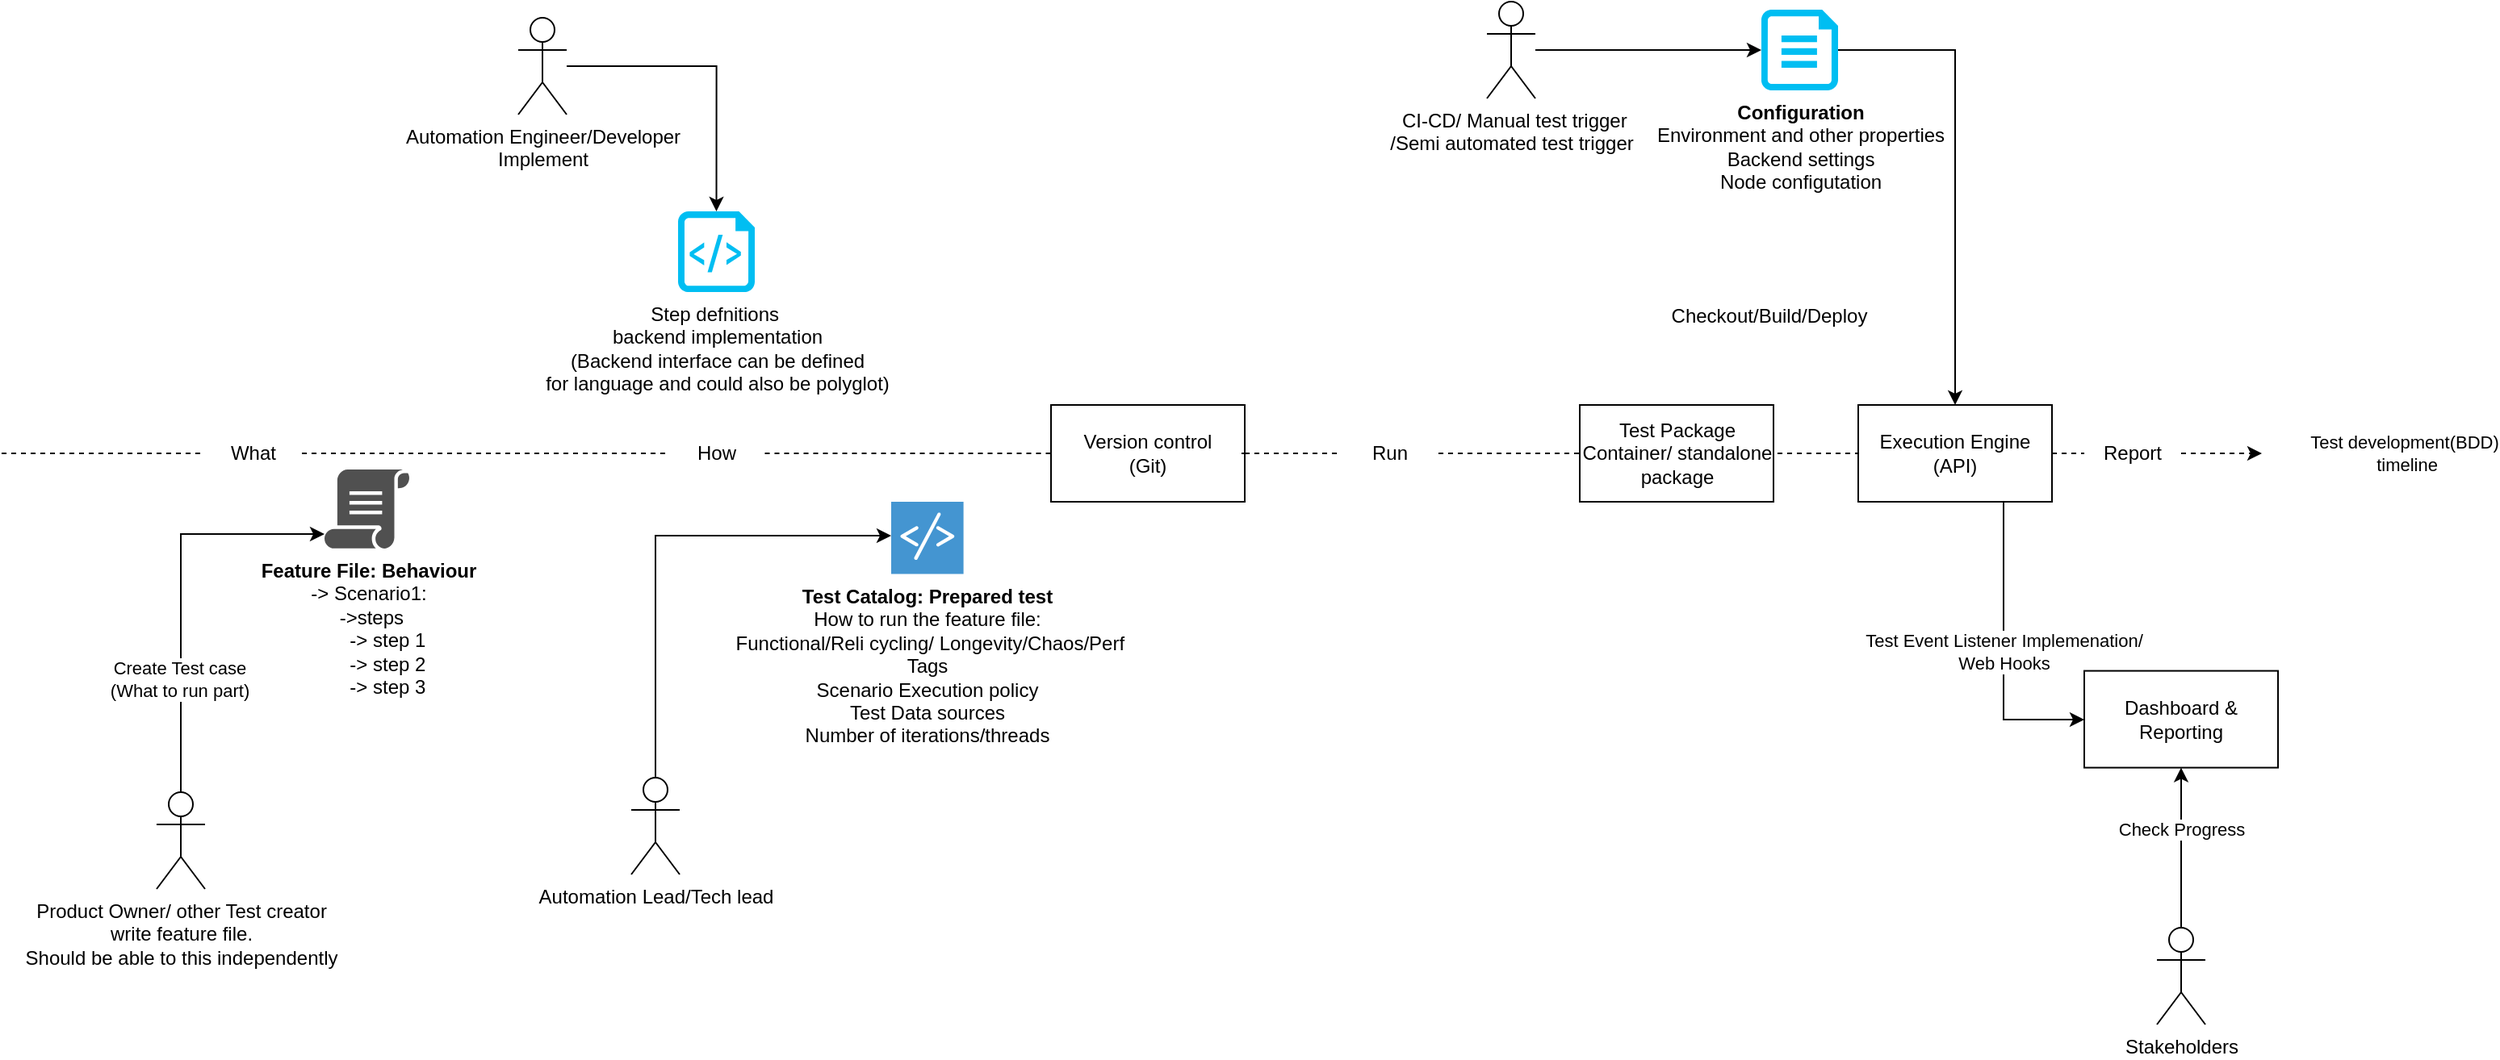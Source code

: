 <mxfile version="18.0.1" type="device"><diagram id="Na-n-8jODF6wYgWkGe8d" name="Usecases: Big Picture"><mxGraphModel dx="1778" dy="1071" grid="1" gridSize="10" guides="1" tooltips="1" connect="1" arrows="1" fold="1" page="1" pageScale="1" pageWidth="827" pageHeight="1169" math="0" shadow="0"><root><mxCell id="0"/><mxCell id="1" parent="0"/><mxCell id="OWB6A4aaFeLVRW4sDC19-1" value="&lt;b&gt;Feature File: Behaviour&lt;/b&gt;&lt;br&gt;-&amp;gt; Scenario1:&lt;br&gt;&amp;nbsp;-&amp;gt;steps&lt;br&gt;&amp;nbsp; &amp;nbsp; &amp;nbsp; &amp;nbsp;-&amp;gt; step 1&lt;br&gt;&amp;nbsp; &amp;nbsp; &amp;nbsp; &amp;nbsp;-&amp;gt; step 2&lt;br&gt;&amp;nbsp; &amp;nbsp; &amp;nbsp; &amp;nbsp;-&amp;gt; step 3" style="sketch=0;pointerEvents=1;shadow=0;dashed=0;html=1;strokeColor=none;fillColor=#505050;labelPosition=center;verticalLabelPosition=bottom;verticalAlign=top;outlineConnect=0;align=center;shape=mxgraph.office.concepts.script;" vertex="1" parent="1"><mxGeometry x="210" y="300" width="53" height="49" as="geometry"/></mxCell><mxCell id="OWB6A4aaFeLVRW4sDC19-2" value="Test development(BDD)&lt;br&gt;&amp;nbsp;timeline" style="endArrow=classic;html=1;rounded=0;dashed=1;startArrow=none;" edge="1" parent="1" source="OWB6A4aaFeLVRW4sDC19-47"><mxGeometry x="1" y="88" width="50" height="50" relative="1" as="geometry"><mxPoint x="854" y="290" as="sourcePoint"/><mxPoint x="1410" y="290" as="targetPoint"/><mxPoint x="88" y="88" as="offset"/></mxGeometry></mxCell><mxCell id="OWB6A4aaFeLVRW4sDC19-5" value="Create Test case&lt;br&gt;(What to run part)" style="edgeStyle=orthogonalEdgeStyle;rounded=0;orthogonalLoop=1;jettySize=auto;html=1;" edge="1" parent="1" source="OWB6A4aaFeLVRW4sDC19-3" target="OWB6A4aaFeLVRW4sDC19-1"><mxGeometry x="-0.438" y="1" relative="1" as="geometry"><Array as="points"><mxPoint x="121" y="340"/></Array><mxPoint as="offset"/></mxGeometry></mxCell><mxCell id="OWB6A4aaFeLVRW4sDC19-3" value="Product Owner/ other Test creator&lt;br&gt;write feature file.&lt;br&gt;Should be able to this independently" style="shape=umlActor;verticalLabelPosition=bottom;verticalAlign=top;html=1;outlineConnect=0;" vertex="1" parent="1"><mxGeometry x="106" y="500" width="30" height="60" as="geometry"/></mxCell><mxCell id="OWB6A4aaFeLVRW4sDC19-8" value="&lt;b&gt;Test Catalog: Prepared test&lt;/b&gt;&lt;br&gt;How to run the feature file:&lt;br&gt;&amp;nbsp;Functional/Reli cycling/ Longevity/Chaos/Perf&lt;br&gt;Tags&lt;br&gt;Scenario Execution policy&lt;br&gt;Test Data sources&lt;br&gt;Number of iterations/threads" style="shadow=0;dashed=0;html=1;strokeColor=none;fillColor=#4495D1;labelPosition=center;verticalLabelPosition=bottom;verticalAlign=top;align=center;outlineConnect=0;shape=mxgraph.veeam.script;" vertex="1" parent="1"><mxGeometry x="561" y="320" width="44.8" height="44.8" as="geometry"/></mxCell><mxCell id="OWB6A4aaFeLVRW4sDC19-9" value="Step defnitions&amp;nbsp;&lt;br&gt;backend implementation&lt;br&gt;(Backend interface can be defined&lt;br&gt;for language and could also be polyglot)" style="verticalLabelPosition=bottom;html=1;verticalAlign=top;align=center;strokeColor=none;fillColor=#00BEF2;shape=mxgraph.azure.script_file;pointerEvents=1;" vertex="1" parent="1"><mxGeometry x="429" y="140" width="47.5" height="50" as="geometry"/></mxCell><mxCell id="OWB6A4aaFeLVRW4sDC19-16" style="edgeStyle=orthogonalEdgeStyle;rounded=0;orthogonalLoop=1;jettySize=auto;html=1;entryX=0.5;entryY=0;entryDx=0;entryDy=0;entryPerimeter=0;" edge="1" parent="1" source="OWB6A4aaFeLVRW4sDC19-12" target="OWB6A4aaFeLVRW4sDC19-9"><mxGeometry relative="1" as="geometry"/></mxCell><mxCell id="OWB6A4aaFeLVRW4sDC19-12" value="Automation Engineer/Developer&lt;br&gt;Implement" style="shape=umlActor;verticalLabelPosition=bottom;verticalAlign=top;html=1;outlineConnect=0;" vertex="1" parent="1"><mxGeometry x="330" y="20" width="30" height="60" as="geometry"/></mxCell><mxCell id="OWB6A4aaFeLVRW4sDC19-18" style="edgeStyle=orthogonalEdgeStyle;rounded=0;orthogonalLoop=1;jettySize=auto;html=1;" edge="1" parent="1" source="OWB6A4aaFeLVRW4sDC19-17" target="OWB6A4aaFeLVRW4sDC19-8"><mxGeometry relative="1" as="geometry"><Array as="points"><mxPoint x="415" y="341"/></Array></mxGeometry></mxCell><mxCell id="OWB6A4aaFeLVRW4sDC19-17" value="Automation Lead/Tech lead" style="shape=umlActor;verticalLabelPosition=bottom;verticalAlign=top;html=1;outlineConnect=0;" vertex="1" parent="1"><mxGeometry x="400" y="491" width="30" height="60" as="geometry"/></mxCell><mxCell id="OWB6A4aaFeLVRW4sDC19-32" style="edgeStyle=orthogonalEdgeStyle;rounded=0;orthogonalLoop=1;jettySize=auto;html=1;" edge="1" parent="1" source="OWB6A4aaFeLVRW4sDC19-19" target="OWB6A4aaFeLVRW4sDC19-21"><mxGeometry relative="1" as="geometry"/></mxCell><mxCell id="OWB6A4aaFeLVRW4sDC19-19" value="&amp;nbsp;CI-CD/ Manual test trigger&lt;br&gt;/Semi automated test trigger" style="shape=umlActor;verticalLabelPosition=bottom;verticalAlign=top;html=1;outlineConnect=0;" vertex="1" parent="1"><mxGeometry x="930" y="10" width="30" height="60" as="geometry"/></mxCell><mxCell id="OWB6A4aaFeLVRW4sDC19-31" style="edgeStyle=orthogonalEdgeStyle;rounded=0;orthogonalLoop=1;jettySize=auto;html=1;" edge="1" parent="1" source="OWB6A4aaFeLVRW4sDC19-21" target="OWB6A4aaFeLVRW4sDC19-29"><mxGeometry relative="1" as="geometry"><Array as="points"><mxPoint x="1220" y="40"/></Array></mxGeometry></mxCell><mxCell id="OWB6A4aaFeLVRW4sDC19-21" value="&lt;b&gt;Configuration&lt;/b&gt;&lt;br&gt;Environment and other properties&lt;br&gt;Backend settings&lt;br&gt;Node configutation" style="verticalLabelPosition=bottom;html=1;verticalAlign=top;align=center;strokeColor=none;fillColor=#00BEF2;shape=mxgraph.azure.cloud_services_configuration_file;pointerEvents=1;" vertex="1" parent="1"><mxGeometry x="1100" y="15" width="47.5" height="50" as="geometry"/></mxCell><mxCell id="OWB6A4aaFeLVRW4sDC19-22" value="" style="endArrow=none;html=1;rounded=0;dashed=1;startArrow=none;" edge="1" parent="1" source="OWB6A4aaFeLVRW4sDC19-35" target="OWB6A4aaFeLVRW4sDC19-20"><mxGeometry width="50" height="50" relative="1" as="geometry"><mxPoint x="10" y="290" as="sourcePoint"/><mxPoint x="1060" y="290" as="targetPoint"/></mxGeometry></mxCell><mxCell id="OWB6A4aaFeLVRW4sDC19-20" value="&lt;span style=&quot;&quot;&gt;Version control&lt;br&gt;(Git)&lt;br&gt;&lt;/span&gt;" style="rounded=0;whiteSpace=wrap;html=1;" vertex="1" parent="1"><mxGeometry x="660" y="260" width="120" height="60" as="geometry"/></mxCell><mxCell id="OWB6A4aaFeLVRW4sDC19-24" value="" style="endArrow=none;html=1;rounded=0;dashed=1;startArrow=none;" edge="1" parent="1" target="OWB6A4aaFeLVRW4sDC19-20"><mxGeometry x="-1" y="-720" width="50" height="50" relative="1" as="geometry"><mxPoint x="778" y="290" as="sourcePoint"/><mxPoint x="1308" y="290" as="targetPoint"/><mxPoint x="-720" y="-720" as="offset"/></mxGeometry></mxCell><mxCell id="OWB6A4aaFeLVRW4sDC19-28" value="Checkout/Build/Deploy" style="text;html=1;strokeColor=none;fillColor=none;align=center;verticalAlign=middle;whiteSpace=wrap;rounded=0;" vertex="1" parent="1"><mxGeometry x="1050" y="190" width="110" height="30" as="geometry"/></mxCell><mxCell id="OWB6A4aaFeLVRW4sDC19-39" value="Test Event Listener Implemenation/&lt;br&gt;Web Hooks" style="edgeStyle=orthogonalEdgeStyle;rounded=0;orthogonalLoop=1;jettySize=auto;html=1;" edge="1" parent="1" source="OWB6A4aaFeLVRW4sDC19-29" target="OWB6A4aaFeLVRW4sDC19-38"><mxGeometry relative="1" as="geometry"><Array as="points"><mxPoint x="1250" y="455"/></Array></mxGeometry></mxCell><mxCell id="OWB6A4aaFeLVRW4sDC19-29" value="Execution Engine&lt;br&gt;(API)" style="rounded=0;whiteSpace=wrap;html=1;" vertex="1" parent="1"><mxGeometry x="1160" y="260" width="120" height="60" as="geometry"/></mxCell><mxCell id="OWB6A4aaFeLVRW4sDC19-30" value="" style="endArrow=none;html=1;rounded=0;dashed=1;startArrow=none;" edge="1" parent="1" source="OWB6A4aaFeLVRW4sDC19-43" target="OWB6A4aaFeLVRW4sDC19-29"><mxGeometry x="-1" y="-790" width="50" height="50" relative="1" as="geometry"><mxPoint x="780" y="290" as="sourcePoint"/><mxPoint x="1382" y="290" as="targetPoint"/><mxPoint x="-790" y="-790" as="offset"/></mxGeometry></mxCell><mxCell id="OWB6A4aaFeLVRW4sDC19-34" value="&lt;span style=&quot;color: rgb(0, 0, 0); font-family: Helvetica; font-size: 12px; font-style: normal; font-variant-ligatures: normal; font-variant-caps: normal; font-weight: 400; letter-spacing: normal; orphans: 2; text-align: center; text-indent: 0px; text-transform: none; widows: 2; word-spacing: 0px; -webkit-text-stroke-width: 0px; text-decoration-thickness: initial; text-decoration-style: initial; text-decoration-color: initial;&quot;&gt;Test Package&lt;/span&gt;&lt;br style=&quot;color: rgb(0, 0, 0); font-family: Helvetica; font-size: 12px; font-style: normal; font-variant-ligatures: normal; font-variant-caps: normal; font-weight: 400; letter-spacing: normal; orphans: 2; text-align: center; text-indent: 0px; text-transform: none; widows: 2; word-spacing: 0px; -webkit-text-stroke-width: 0px; text-decoration-thickness: initial; text-decoration-style: initial; text-decoration-color: initial;&quot;&gt;&lt;span style=&quot;color: rgb(0, 0, 0); font-family: Helvetica; font-size: 12px; font-style: normal; font-variant-ligatures: normal; font-variant-caps: normal; font-weight: 400; letter-spacing: normal; orphans: 2; text-align: center; text-indent: 0px; text-transform: none; widows: 2; word-spacing: 0px; -webkit-text-stroke-width: 0px; text-decoration-thickness: initial; text-decoration-style: initial; text-decoration-color: initial;&quot;&gt;Container/ standalone package&lt;/span&gt;" style="rounded=0;whiteSpace=wrap;html=1;labelBackgroundColor=none;" vertex="1" parent="1"><mxGeometry x="987.5" y="260" width="120" height="60" as="geometry"/></mxCell><mxCell id="OWB6A4aaFeLVRW4sDC19-10" value="What" style="text;html=1;strokeColor=none;fillColor=none;align=center;verticalAlign=middle;whiteSpace=wrap;rounded=0;" vertex="1" parent="1"><mxGeometry x="136" y="275" width="60" height="30" as="geometry"/></mxCell><mxCell id="OWB6A4aaFeLVRW4sDC19-36" value="" style="endArrow=none;html=1;rounded=0;dashed=1;" edge="1" parent="1" target="OWB6A4aaFeLVRW4sDC19-10"><mxGeometry width="50" height="50" relative="1" as="geometry"><mxPoint x="10" y="290" as="sourcePoint"/><mxPoint x="660" y="290" as="targetPoint"/></mxGeometry></mxCell><mxCell id="OWB6A4aaFeLVRW4sDC19-35" value="How" style="text;html=1;strokeColor=none;fillColor=none;align=center;verticalAlign=middle;whiteSpace=wrap;rounded=0;" vertex="1" parent="1"><mxGeometry x="422.75" y="275" width="60" height="30" as="geometry"/></mxCell><mxCell id="OWB6A4aaFeLVRW4sDC19-37" value="" style="endArrow=none;html=1;rounded=0;dashed=1;startArrow=none;" edge="1" parent="1" source="OWB6A4aaFeLVRW4sDC19-10" target="OWB6A4aaFeLVRW4sDC19-35"><mxGeometry width="50" height="50" relative="1" as="geometry"><mxPoint x="151" y="290" as="sourcePoint"/><mxPoint x="660" y="290" as="targetPoint"/></mxGeometry></mxCell><mxCell id="OWB6A4aaFeLVRW4sDC19-38" value="Dashboard &amp;amp; Reporting" style="rounded=0;whiteSpace=wrap;html=1;labelBackgroundColor=none;" vertex="1" parent="1"><mxGeometry x="1300" y="424.8" width="120" height="60" as="geometry"/></mxCell><mxCell id="OWB6A4aaFeLVRW4sDC19-41" value="Check Progress" style="edgeStyle=orthogonalEdgeStyle;rounded=0;orthogonalLoop=1;jettySize=auto;html=1;" edge="1" parent="1" source="OWB6A4aaFeLVRW4sDC19-40" target="OWB6A4aaFeLVRW4sDC19-38"><mxGeometry x="0.239" relative="1" as="geometry"><mxPoint as="offset"/></mxGeometry></mxCell><mxCell id="OWB6A4aaFeLVRW4sDC19-40" value="Stakeholders" style="shape=umlActor;verticalLabelPosition=bottom;verticalAlign=top;html=1;outlineConnect=0;" vertex="1" parent="1"><mxGeometry x="1345" y="584" width="30" height="60" as="geometry"/></mxCell><mxCell id="OWB6A4aaFeLVRW4sDC19-43" value="Run" style="text;html=1;strokeColor=none;fillColor=none;align=center;verticalAlign=middle;whiteSpace=wrap;rounded=0;labelBackgroundColor=none;" vertex="1" parent="1"><mxGeometry x="840" y="275" width="60" height="30" as="geometry"/></mxCell><mxCell id="OWB6A4aaFeLVRW4sDC19-45" value="" style="endArrow=none;html=1;rounded=0;dashed=1;startArrow=none;" edge="1" parent="1" source="OWB6A4aaFeLVRW4sDC19-20" target="OWB6A4aaFeLVRW4sDC19-43"><mxGeometry x="-1" y="-790" width="50" height="50" relative="1" as="geometry"><mxPoint x="780" y="290" as="sourcePoint"/><mxPoint x="1160" y="290" as="targetPoint"/><mxPoint x="-790" y="-790" as="offset"/></mxGeometry></mxCell><mxCell id="OWB6A4aaFeLVRW4sDC19-47" value="Report" style="text;html=1;strokeColor=none;fillColor=none;align=center;verticalAlign=middle;whiteSpace=wrap;rounded=0;labelBackgroundColor=none;" vertex="1" parent="1"><mxGeometry x="1300" y="275" width="60" height="30" as="geometry"/></mxCell><mxCell id="OWB6A4aaFeLVRW4sDC19-48" value="" style="endArrow=none;html=1;rounded=0;dashed=1;startArrow=none;" edge="1" parent="1" source="OWB6A4aaFeLVRW4sDC19-29" target="OWB6A4aaFeLVRW4sDC19-47"><mxGeometry x="1" y="88" width="50" height="50" relative="1" as="geometry"><mxPoint x="1280" y="290" as="sourcePoint"/><mxPoint x="1382" y="290" as="targetPoint"/><mxPoint x="88" y="88" as="offset"/></mxGeometry></mxCell></root></mxGraphModel></diagram></mxfile>